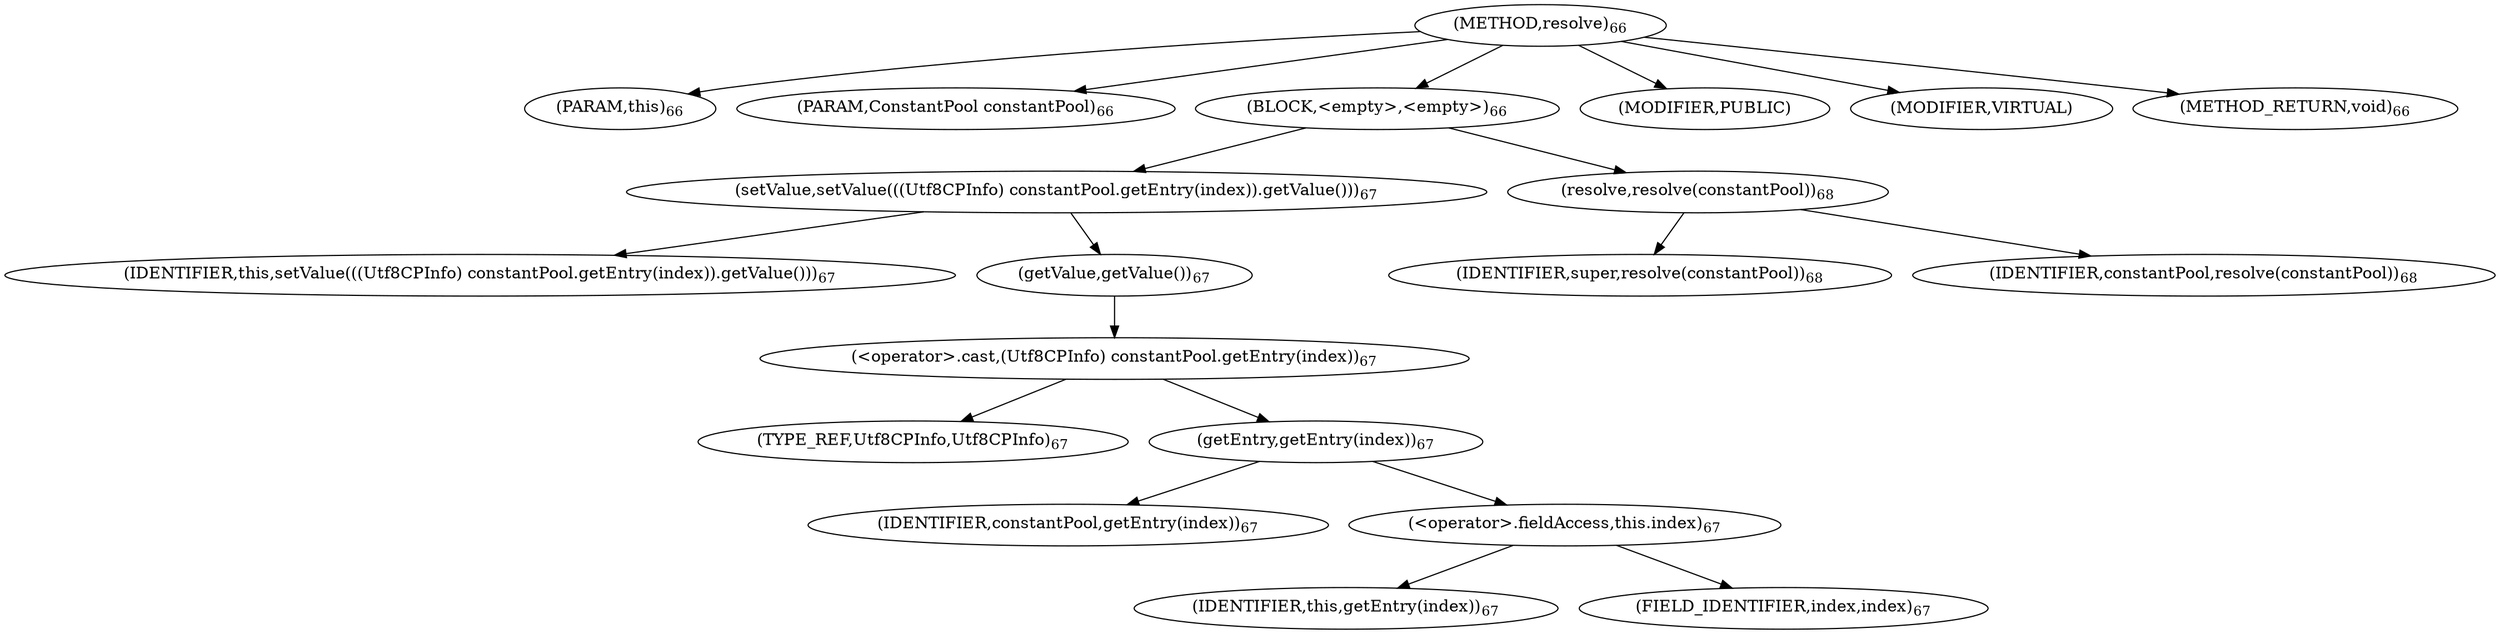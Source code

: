 digraph "resolve" {  
"55" [label = <(METHOD,resolve)<SUB>66</SUB>> ]
"10" [label = <(PARAM,this)<SUB>66</SUB>> ]
"56" [label = <(PARAM,ConstantPool constantPool)<SUB>66</SUB>> ]
"57" [label = <(BLOCK,&lt;empty&gt;,&lt;empty&gt;)<SUB>66</SUB>> ]
"58" [label = <(setValue,setValue(((Utf8CPInfo) constantPool.getEntry(index)).getValue()))<SUB>67</SUB>> ]
"9" [label = <(IDENTIFIER,this,setValue(((Utf8CPInfo) constantPool.getEntry(index)).getValue()))<SUB>67</SUB>> ]
"59" [label = <(getValue,getValue())<SUB>67</SUB>> ]
"60" [label = <(&lt;operator&gt;.cast,(Utf8CPInfo) constantPool.getEntry(index))<SUB>67</SUB>> ]
"61" [label = <(TYPE_REF,Utf8CPInfo,Utf8CPInfo)<SUB>67</SUB>> ]
"62" [label = <(getEntry,getEntry(index))<SUB>67</SUB>> ]
"63" [label = <(IDENTIFIER,constantPool,getEntry(index))<SUB>67</SUB>> ]
"64" [label = <(&lt;operator&gt;.fieldAccess,this.index)<SUB>67</SUB>> ]
"65" [label = <(IDENTIFIER,this,getEntry(index))<SUB>67</SUB>> ]
"66" [label = <(FIELD_IDENTIFIER,index,index)<SUB>67</SUB>> ]
"67" [label = <(resolve,resolve(constantPool))<SUB>68</SUB>> ]
"68" [label = <(IDENTIFIER,super,resolve(constantPool))<SUB>68</SUB>> ]
"69" [label = <(IDENTIFIER,constantPool,resolve(constantPool))<SUB>68</SUB>> ]
"70" [label = <(MODIFIER,PUBLIC)> ]
"71" [label = <(MODIFIER,VIRTUAL)> ]
"72" [label = <(METHOD_RETURN,void)<SUB>66</SUB>> ]
  "55" -> "10" 
  "55" -> "56" 
  "55" -> "57" 
  "55" -> "70" 
  "55" -> "71" 
  "55" -> "72" 
  "57" -> "58" 
  "57" -> "67" 
  "58" -> "9" 
  "58" -> "59" 
  "59" -> "60" 
  "60" -> "61" 
  "60" -> "62" 
  "62" -> "63" 
  "62" -> "64" 
  "64" -> "65" 
  "64" -> "66" 
  "67" -> "68" 
  "67" -> "69" 
}
